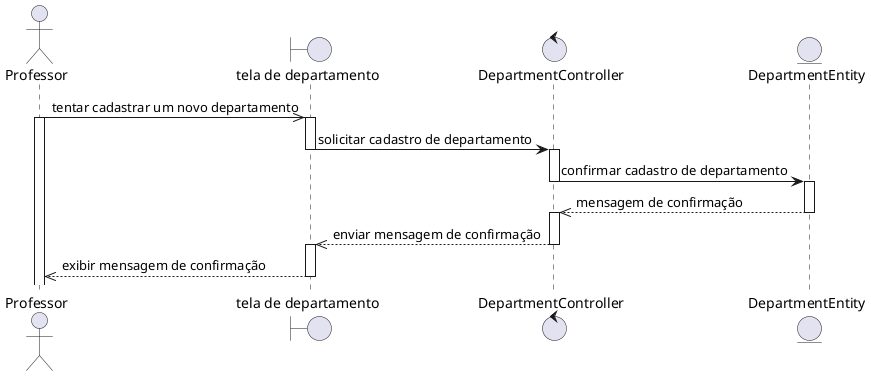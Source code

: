 @startuml
actor Professor
boundary "tela de departamento" as departamento
control DepartmentController
entity DepartmentEntity

Professor ->> departamento: tentar cadastrar um novo departamento
activate Professor
activate departamento
departamento -> DepartmentController: solicitar cadastro de departamento
deactivate departamento
activate DepartmentController
DepartmentController -> DepartmentEntity: confirmar cadastro de departamento
deactivate DepartmentController
activate DepartmentEntity
DepartmentEntity -->> DepartmentController: mensagem de confirmação
deactivate DepartmentEntity
activate DepartmentController
DepartmentController -->> departamento: enviar mensagem de confirmação
deactivate DepartmentController
activate departamento
departamento -->> Professor: exibir mensagem de confirmação
deactivate departamento
@enduml
